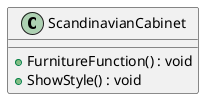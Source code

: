 @startuml
class ScandinavianCabinet {
    + FurnitureFunction() : void
    + ShowStyle() : void
}
@enduml
